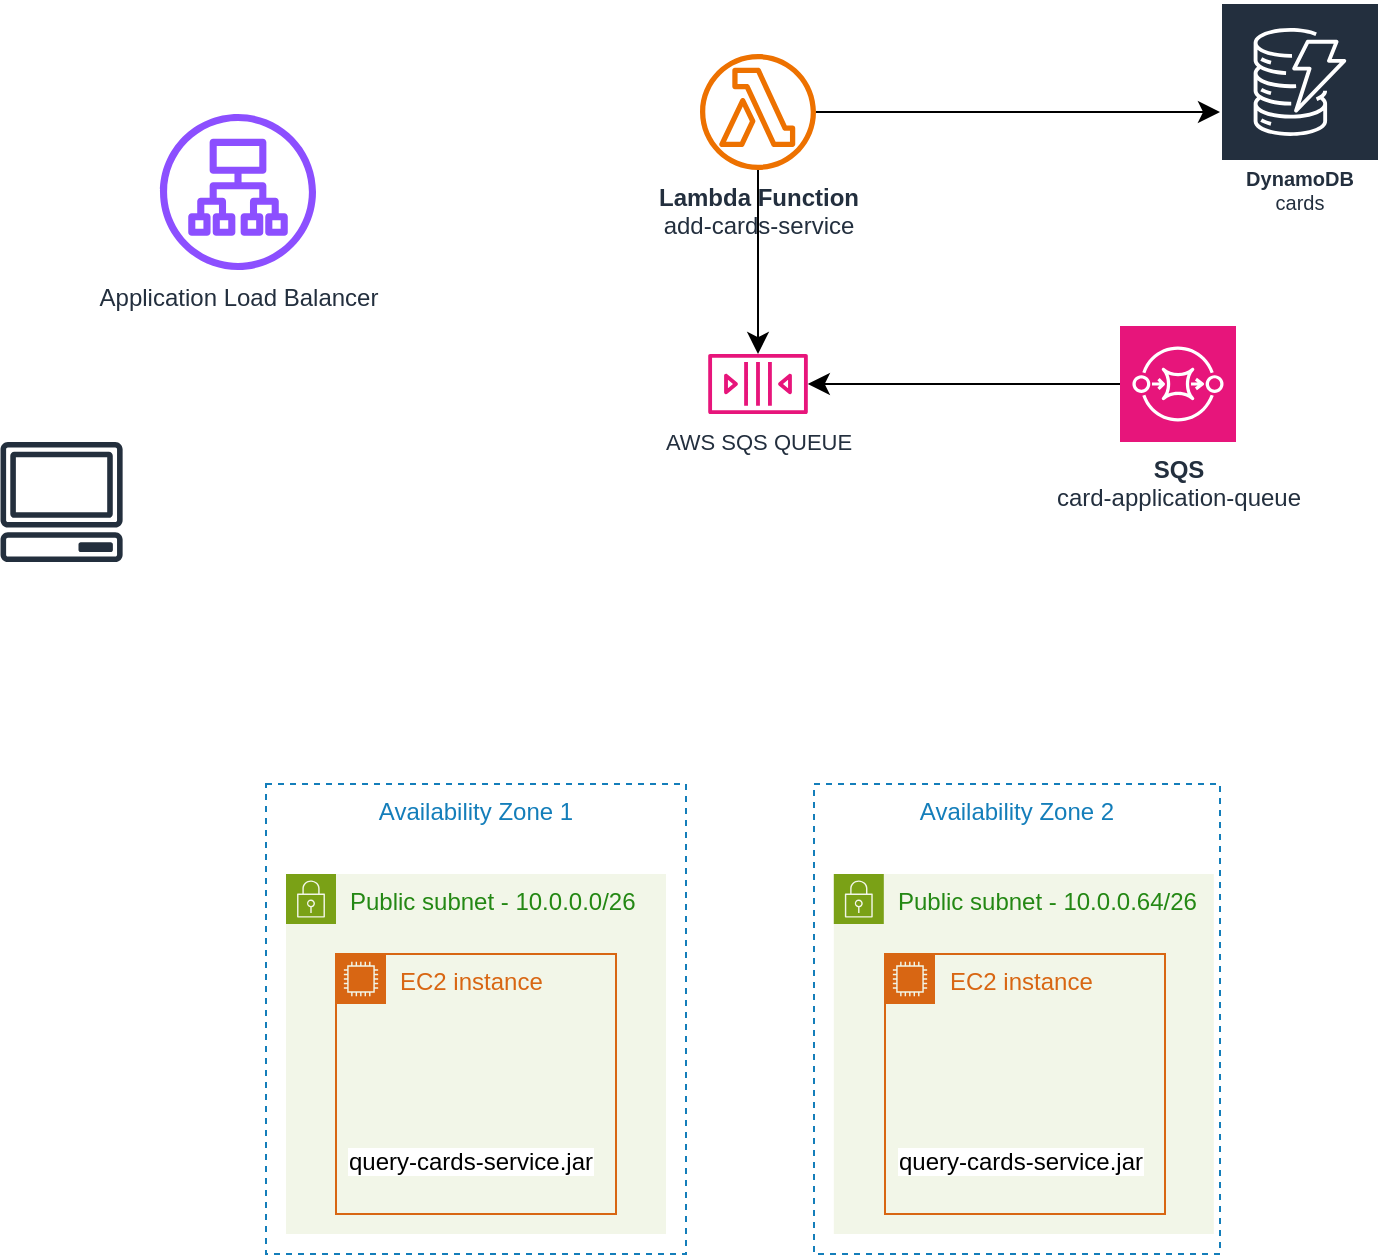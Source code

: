 <mxfile version="26.0.6">
  <diagram id="Ht1M8jgEwFfnCIfOTk4-" name="Page-1">
    <mxGraphModel dx="1242" dy="852" grid="1" gridSize="10" guides="1" tooltips="1" connect="1" arrows="1" fold="1" page="1" pageScale="1" pageWidth="827" pageHeight="1169" math="0" shadow="0">
      <root>
        <mxCell id="0" />
        <mxCell id="1" parent="0" />
        <mxCell id="pDkn0Hh7Kn7PrUOE6tz0-1" value="" style="sketch=0;outlineConnect=0;fontColor=#232F3E;gradientColor=none;fillColor=#232F3D;strokeColor=none;dashed=0;verticalLabelPosition=bottom;verticalAlign=top;align=center;html=1;fontSize=12;fontStyle=0;aspect=fixed;pointerEvents=1;shape=mxgraph.aws4.client;" vertex="1" parent="1">
          <mxGeometry x="20" y="274" width="61.58" height="60" as="geometry" />
        </mxCell>
        <mxCell id="pDkn0Hh7Kn7PrUOE6tz0-18" style="edgeStyle=none;curved=1;rounded=0;orthogonalLoop=1;jettySize=auto;html=1;fontSize=12;startSize=8;endSize=8;" edge="1" parent="1" source="pDkn0Hh7Kn7PrUOE6tz0-4" target="pDkn0Hh7Kn7PrUOE6tz0-15">
          <mxGeometry relative="1" as="geometry" />
        </mxCell>
        <mxCell id="pDkn0Hh7Kn7PrUOE6tz0-4" value="&lt;b&gt;SQS&lt;/b&gt;&lt;div&gt;card-application-queue&lt;/div&gt;" style="sketch=0;points=[[0,0,0],[0.25,0,0],[0.5,0,0],[0.75,0,0],[1,0,0],[0,1,0],[0.25,1,0],[0.5,1,0],[0.75,1,0],[1,1,0],[0,0.25,0],[0,0.5,0],[0,0.75,0],[1,0.25,0],[1,0.5,0],[1,0.75,0]];outlineConnect=0;fontColor=#232F3E;fillColor=#E7157B;strokeColor=#ffffff;dashed=0;verticalLabelPosition=bottom;verticalAlign=top;align=center;html=1;fontSize=12;fontStyle=0;aspect=fixed;shape=mxgraph.aws4.resourceIcon;resIcon=mxgraph.aws4.sqs;" vertex="1" parent="1">
          <mxGeometry x="580" y="216" width="58" height="58" as="geometry" />
        </mxCell>
        <mxCell id="pDkn0Hh7Kn7PrUOE6tz0-14" style="edgeStyle=none;curved=1;rounded=0;orthogonalLoop=1;jettySize=auto;html=1;fontSize=12;startSize=8;endSize=8;" edge="1" parent="1" source="pDkn0Hh7Kn7PrUOE6tz0-5" target="pDkn0Hh7Kn7PrUOE6tz0-13">
          <mxGeometry relative="1" as="geometry" />
        </mxCell>
        <mxCell id="pDkn0Hh7Kn7PrUOE6tz0-19" style="edgeStyle=none;curved=1;rounded=0;orthogonalLoop=1;jettySize=auto;html=1;fontSize=12;startSize=8;endSize=8;" edge="1" parent="1" source="pDkn0Hh7Kn7PrUOE6tz0-5" target="pDkn0Hh7Kn7PrUOE6tz0-15">
          <mxGeometry relative="1" as="geometry" />
        </mxCell>
        <mxCell id="pDkn0Hh7Kn7PrUOE6tz0-5" value="&lt;b&gt;Lambda Function&lt;/b&gt;&lt;div&gt;add-cards-service&lt;/div&gt;" style="sketch=0;outlineConnect=0;fontColor=#232F3E;gradientColor=none;fillColor=#ED7100;strokeColor=none;dashed=0;verticalLabelPosition=bottom;verticalAlign=top;align=center;html=1;fontSize=12;fontStyle=0;aspect=fixed;pointerEvents=1;shape=mxgraph.aws4.lambda_function;" vertex="1" parent="1">
          <mxGeometry x="370" y="80" width="58" height="58" as="geometry" />
        </mxCell>
        <mxCell id="pDkn0Hh7Kn7PrUOE6tz0-13" value="DynamoDB&lt;div&gt;&lt;span style=&quot;font-weight: normal;&quot;&gt;cards&lt;/span&gt;&lt;/div&gt;" style="sketch=0;outlineConnect=0;fontColor=#232F3E;gradientColor=none;strokeColor=#ffffff;fillColor=#232F3E;dashed=0;verticalLabelPosition=middle;verticalAlign=bottom;align=center;html=1;whiteSpace=wrap;fontSize=10;fontStyle=1;spacing=3;shape=mxgraph.aws4.productIcon;prIcon=mxgraph.aws4.dynamodb;" vertex="1" parent="1">
          <mxGeometry x="630" y="54" width="80" height="110" as="geometry" />
        </mxCell>
        <mxCell id="pDkn0Hh7Kn7PrUOE6tz0-15" value="&lt;font style=&quot;font-size: 11px;&quot;&gt;AWS SQS QUEUE&lt;/font&gt;" style="sketch=0;outlineConnect=0;fontColor=#232F3E;gradientColor=none;fillColor=#E7157B;strokeColor=none;dashed=0;verticalLabelPosition=bottom;verticalAlign=top;align=center;html=1;fontSize=12;fontStyle=0;aspect=fixed;pointerEvents=1;shape=mxgraph.aws4.queue;" vertex="1" parent="1">
          <mxGeometry x="374.11" y="230" width="49.79" height="30" as="geometry" />
        </mxCell>
        <mxCell id="pDkn0Hh7Kn7PrUOE6tz0-20" value="Application Load Balancer" style="sketch=0;outlineConnect=0;fontColor=#232F3E;gradientColor=none;fillColor=#8C4FFF;strokeColor=none;dashed=0;verticalLabelPosition=bottom;verticalAlign=top;align=center;html=1;fontSize=12;fontStyle=0;aspect=fixed;pointerEvents=1;shape=mxgraph.aws4.application_load_balancer;" vertex="1" parent="1">
          <mxGeometry x="100" y="110" width="78" height="78" as="geometry" />
        </mxCell>
        <mxCell id="pDkn0Hh7Kn7PrUOE6tz0-24" value="Public subnet - 10.0.0.0/26" style="points=[[0,0],[0.25,0],[0.5,0],[0.75,0],[1,0],[1,0.25],[1,0.5],[1,0.75],[1,1],[0.75,1],[0.5,1],[0.25,1],[0,1],[0,0.75],[0,0.5],[0,0.25]];outlineConnect=0;gradientColor=none;html=1;whiteSpace=wrap;fontSize=12;fontStyle=0;container=0;pointerEvents=0;collapsible=0;recursiveResize=0;shape=mxgraph.aws4.group;grIcon=mxgraph.aws4.group_security_group;grStroke=0;strokeColor=#7AA116;fillColor=#F2F6E8;verticalAlign=top;align=left;spacingLeft=30;fontColor=#248814;dashed=0;movable=1;resizable=1;rotatable=1;deletable=1;editable=1;locked=0;connectable=1;" vertex="1" parent="1">
          <mxGeometry x="163" y="490" width="190" height="180" as="geometry" />
        </mxCell>
        <mxCell id="pDkn0Hh7Kn7PrUOE6tz0-31" value="Public subnet - 10.0.0.64/26" style="points=[[0,0],[0.25,0],[0.5,0],[0.75,0],[1,0],[1,0.25],[1,0.5],[1,0.75],[1,1],[0.75,1],[0.5,1],[0.25,1],[0,1],[0,0.75],[0,0.5],[0,0.25]];outlineConnect=0;gradientColor=none;html=1;whiteSpace=wrap;fontSize=12;fontStyle=0;container=0;pointerEvents=0;collapsible=0;recursiveResize=0;shape=mxgraph.aws4.group;grIcon=mxgraph.aws4.group_security_group;grStroke=0;strokeColor=#7AA116;fillColor=#F2F6E8;verticalAlign=top;align=left;spacingLeft=30;fontColor=#248814;dashed=0;movable=1;resizable=1;rotatable=1;deletable=1;editable=1;locked=0;connectable=1;" vertex="1" parent="1">
          <mxGeometry x="436.9" y="490" width="190" height="180" as="geometry" />
        </mxCell>
        <mxCell id="pDkn0Hh7Kn7PrUOE6tz0-45" value="Availability Zone 2" style="fillColor=none;strokeColor=#147EBA;dashed=1;verticalAlign=top;fontStyle=0;fontColor=#147EBA;whiteSpace=wrap;html=1;movable=1;resizable=1;rotatable=1;deletable=1;editable=1;locked=0;connectable=1;" vertex="1" parent="1">
          <mxGeometry x="427" y="445" width="203" height="235" as="geometry" />
        </mxCell>
        <mxCell id="pDkn0Hh7Kn7PrUOE6tz0-44" value="Availability Zone 1" style="fillColor=none;strokeColor=#147EBA;dashed=1;verticalAlign=top;fontStyle=0;fontColor=#147EBA;whiteSpace=wrap;html=1;container=0;movable=1;resizable=1;rotatable=1;deletable=1;editable=1;locked=0;connectable=1;" vertex="1" parent="1">
          <mxGeometry x="153" y="445" width="210" height="235" as="geometry" />
        </mxCell>
        <mxCell id="pDkn0Hh7Kn7PrUOE6tz0-48" value="EC2 instance" style="points=[[0,0],[0.25,0],[0.5,0],[0.75,0],[1,0],[1,0.25],[1,0.5],[1,0.75],[1,1],[0.75,1],[0.5,1],[0.25,1],[0,1],[0,0.75],[0,0.5],[0,0.25]];outlineConnect=0;gradientColor=none;html=1;whiteSpace=wrap;fontSize=12;fontStyle=0;container=1;pointerEvents=0;collapsible=0;recursiveResize=0;shape=mxgraph.aws4.group;grIcon=mxgraph.aws4.group_ec2_instance_contents;strokeColor=#D86613;fillColor=none;verticalAlign=top;align=left;spacingLeft=30;fontColor=#D86613;dashed=0;" vertex="1" parent="1">
          <mxGeometry x="188" y="530" width="140" height="130" as="geometry" />
        </mxCell>
        <mxCell id="pDkn0Hh7Kn7PrUOE6tz0-52" value="query-cards-service.jar" style="shape=image;html=1;verticalAlign=top;verticalLabelPosition=bottom;labelBackgroundColor=#ffffff;imageAspect=0;aspect=fixed;image=https://cdn3.iconfinder.com/data/icons/dompicon-glyph-file-format-2/256/file-jar-format-type-128.png" vertex="1" parent="pDkn0Hh7Kn7PrUOE6tz0-48">
          <mxGeometry x="38" y="32" width="58" height="58" as="geometry" />
        </mxCell>
        <mxCell id="pDkn0Hh7Kn7PrUOE6tz0-53" value="EC2 instance" style="points=[[0,0],[0.25,0],[0.5,0],[0.75,0],[1,0],[1,0.25],[1,0.5],[1,0.75],[1,1],[0.75,1],[0.5,1],[0.25,1],[0,1],[0,0.75],[0,0.5],[0,0.25]];outlineConnect=0;gradientColor=none;html=1;whiteSpace=wrap;fontSize=12;fontStyle=0;container=1;pointerEvents=0;collapsible=0;recursiveResize=0;shape=mxgraph.aws4.group;grIcon=mxgraph.aws4.group_ec2_instance_contents;strokeColor=#D86613;fillColor=none;verticalAlign=top;align=left;spacingLeft=30;fontColor=#D86613;dashed=0;" vertex="1" parent="1">
          <mxGeometry x="462.5" y="530" width="140" height="130" as="geometry" />
        </mxCell>
        <mxCell id="pDkn0Hh7Kn7PrUOE6tz0-54" value="&lt;span style=&quot;background-color: light-dark(rgb(255, 255, 255), rgb(18, 18, 18));&quot;&gt;query-cards-service.jar&lt;/span&gt;" style="shape=image;html=1;verticalAlign=top;verticalLabelPosition=bottom;labelBackgroundColor=#ffffff;imageAspect=0;aspect=fixed;image=https://cdn3.iconfinder.com/data/icons/dompicon-glyph-file-format-2/256/file-jar-format-type-128.png" vertex="1" parent="pDkn0Hh7Kn7PrUOE6tz0-53">
          <mxGeometry x="38" y="32" width="58" height="58" as="geometry" />
        </mxCell>
      </root>
    </mxGraphModel>
  </diagram>
</mxfile>

